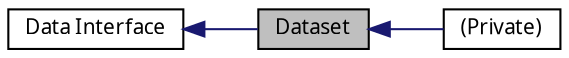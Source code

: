 digraph structs
{
  edge [fontname="FreeSans.ttf",fontsize=8,labelfontname="FreeSans.ttf",labelfontsize=8];
  node [fontname="FreeSans.ttf",fontsize=10,shape=record];
rankdir=LR;
  Node1 [label="Data Interface",height=0.2,width=0.4,color="black", fillcolor="white", style="filled",URL="$group__DataInterface.html"];
  Node2 [label="(Private)",height=0.2,width=0.4,color="black", fillcolor="white", style="filled",URL="$group__PrivateDataset.html"];
  Node0 [label="Dataset",height=0.2,width=0.4,color="black", fillcolor="grey75", style="filled" fontcolor="black"];
  Node1->Node0 [shape=plaintext, color="midnightblue", dir="back", style="solid"];
  Node0->Node2 [shape=plaintext, color="midnightblue", dir="back", style="solid"];
}
